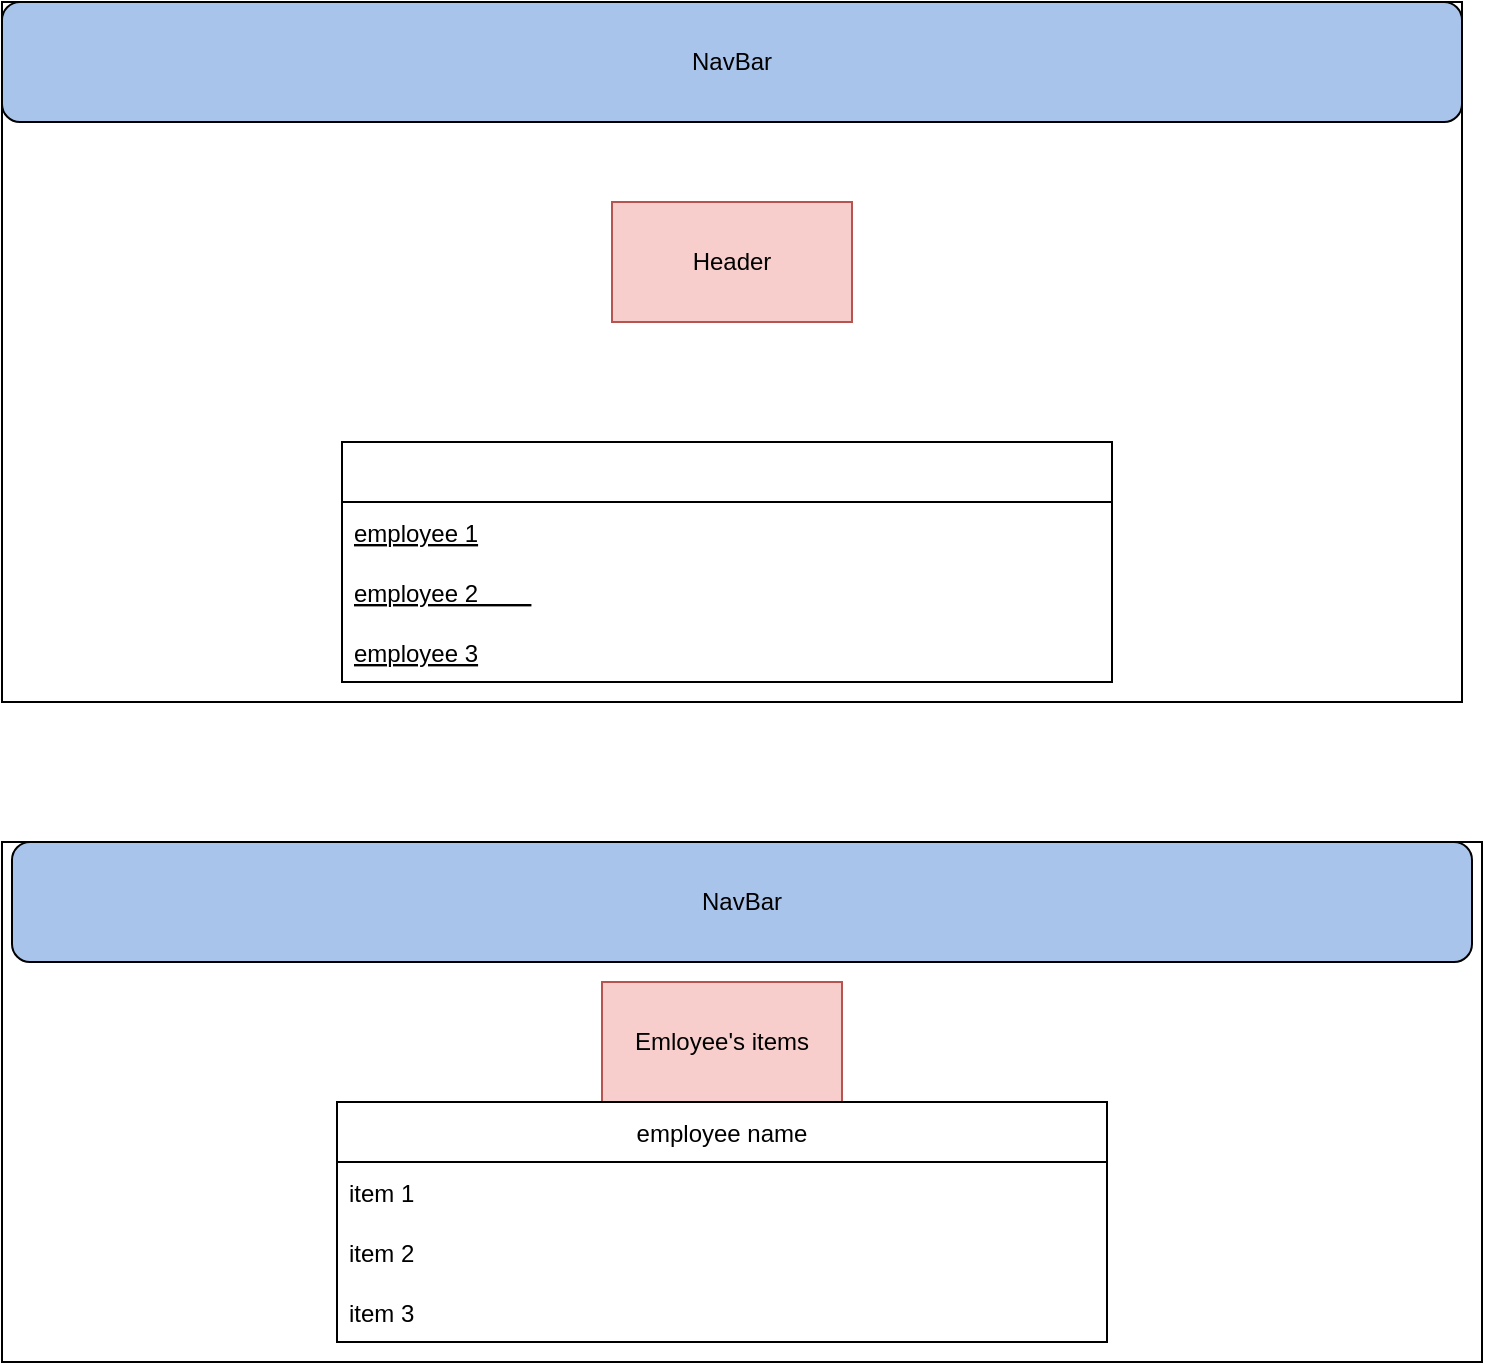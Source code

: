 <mxfile version="16.5.2" type="github">
  <diagram id="l8ND1sfAQXFVxoRxp-3u" name="Page-1">
    <mxGraphModel dx="1298" dy="729" grid="1" gridSize="10" guides="1" tooltips="1" connect="1" arrows="1" fold="1" page="1" pageScale="1" pageWidth="850" pageHeight="1100" math="0" shadow="0">
      <root>
        <mxCell id="0" />
        <mxCell id="1" parent="0" />
        <mxCell id="pOQsP0odgBJNXpEQfqiO-1" value="" style="rounded=0;whiteSpace=wrap;html=1;" parent="1" vertex="1">
          <mxGeometry x="60" y="50" width="730" height="350" as="geometry" />
        </mxCell>
        <mxCell id="pOQsP0odgBJNXpEQfqiO-2" value="NavBar" style="rounded=1;whiteSpace=wrap;html=1;fillColor=#A9C4EB;" parent="1" vertex="1">
          <mxGeometry x="60" y="50" width="730" height="60" as="geometry" />
        </mxCell>
        <mxCell id="wJ-rxmhMNEWPxCiXdJcv-1" value="Header" style="rounded=0;whiteSpace=wrap;html=1;fillColor=#f8cecc;strokeColor=#b85450;" vertex="1" parent="1">
          <mxGeometry x="365" y="150" width="120" height="60" as="geometry" />
        </mxCell>
        <mxCell id="wJ-rxmhMNEWPxCiXdJcv-2" value="" style="swimlane;fontStyle=0;childLayout=stackLayout;horizontal=1;startSize=30;horizontalStack=0;resizeParent=1;resizeParentMax=0;resizeLast=0;collapsible=1;marginBottom=0;" vertex="1" parent="1">
          <mxGeometry x="230" y="270" width="385" height="120" as="geometry">
            <mxRectangle x="230" y="270" width="50" height="40" as="alternateBounds" />
          </mxGeometry>
        </mxCell>
        <mxCell id="wJ-rxmhMNEWPxCiXdJcv-3" value="employee 1" style="text;strokeColor=none;fillColor=none;align=left;verticalAlign=middle;spacingLeft=4;spacingRight=4;overflow=hidden;points=[[0,0.5],[1,0.5]];portConstraint=eastwest;rotatable=0;fontStyle=4" vertex="1" parent="wJ-rxmhMNEWPxCiXdJcv-2">
          <mxGeometry y="30" width="385" height="30" as="geometry" />
        </mxCell>
        <mxCell id="wJ-rxmhMNEWPxCiXdJcv-4" value="employee 2        " style="text;strokeColor=none;fillColor=none;align=left;verticalAlign=middle;spacingLeft=4;spacingRight=4;overflow=hidden;points=[[0,0.5],[1,0.5]];portConstraint=eastwest;rotatable=0;fontStyle=4" vertex="1" parent="wJ-rxmhMNEWPxCiXdJcv-2">
          <mxGeometry y="60" width="385" height="30" as="geometry" />
        </mxCell>
        <mxCell id="wJ-rxmhMNEWPxCiXdJcv-5" value="employee 3" style="text;strokeColor=none;fillColor=none;align=left;verticalAlign=middle;spacingLeft=4;spacingRight=4;overflow=hidden;points=[[0,0.5],[1,0.5]];portConstraint=eastwest;rotatable=0;fontStyle=4" vertex="1" parent="wJ-rxmhMNEWPxCiXdJcv-2">
          <mxGeometry y="90" width="385" height="30" as="geometry" />
        </mxCell>
        <mxCell id="wJ-rxmhMNEWPxCiXdJcv-6" value="" style="rounded=0;whiteSpace=wrap;html=1;" vertex="1" parent="1">
          <mxGeometry x="60" y="470" width="740" height="260" as="geometry" />
        </mxCell>
        <mxCell id="wJ-rxmhMNEWPxCiXdJcv-7" value="NavBar" style="rounded=1;whiteSpace=wrap;html=1;fillColor=#A9C4EB;" vertex="1" parent="1">
          <mxGeometry x="65" y="470" width="730" height="60" as="geometry" />
        </mxCell>
        <mxCell id="wJ-rxmhMNEWPxCiXdJcv-9" value="Emloyee&#39;s items" style="rounded=0;whiteSpace=wrap;html=1;fillColor=#f8cecc;strokeColor=#b85450;" vertex="1" parent="1">
          <mxGeometry x="360" y="540" width="120" height="60" as="geometry" />
        </mxCell>
        <mxCell id="wJ-rxmhMNEWPxCiXdJcv-10" value="employee name" style="swimlane;fontStyle=0;childLayout=stackLayout;horizontal=1;startSize=30;horizontalStack=0;resizeParent=1;resizeParentMax=0;resizeLast=0;collapsible=1;marginBottom=0;" vertex="1" parent="1">
          <mxGeometry x="227.5" y="600" width="385" height="120" as="geometry">
            <mxRectangle x="230" y="270" width="50" height="40" as="alternateBounds" />
          </mxGeometry>
        </mxCell>
        <mxCell id="wJ-rxmhMNEWPxCiXdJcv-11" value="item 1" style="text;strokeColor=none;fillColor=none;align=left;verticalAlign=middle;spacingLeft=4;spacingRight=4;overflow=hidden;points=[[0,0.5],[1,0.5]];portConstraint=eastwest;rotatable=0;fontStyle=0" vertex="1" parent="wJ-rxmhMNEWPxCiXdJcv-10">
          <mxGeometry y="30" width="385" height="30" as="geometry" />
        </mxCell>
        <mxCell id="wJ-rxmhMNEWPxCiXdJcv-12" value="item 2" style="text;strokeColor=none;fillColor=none;align=left;verticalAlign=middle;spacingLeft=4;spacingRight=4;overflow=hidden;points=[[0,0.5],[1,0.5]];portConstraint=eastwest;rotatable=0;fontStyle=0" vertex="1" parent="wJ-rxmhMNEWPxCiXdJcv-10">
          <mxGeometry y="60" width="385" height="30" as="geometry" />
        </mxCell>
        <mxCell id="wJ-rxmhMNEWPxCiXdJcv-13" value="item 3" style="text;strokeColor=none;fillColor=none;align=left;verticalAlign=middle;spacingLeft=4;spacingRight=4;overflow=hidden;points=[[0,0.5],[1,0.5]];portConstraint=eastwest;rotatable=0;fontStyle=0" vertex="1" parent="wJ-rxmhMNEWPxCiXdJcv-10">
          <mxGeometry y="90" width="385" height="30" as="geometry" />
        </mxCell>
      </root>
    </mxGraphModel>
  </diagram>
</mxfile>
